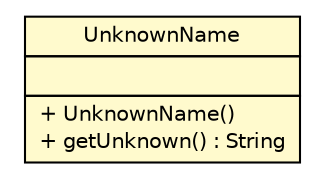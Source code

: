 #!/usr/local/bin/dot
#
# Class diagram 
# Generated by UMLGraph version R5_6 (http://www.umlgraph.org/)
#

digraph G {
	edge [fontname="Helvetica",fontsize=10,labelfontname="Helvetica",labelfontsize=10];
	node [fontname="Helvetica",fontsize=10,shape=plaintext];
	nodesep=0.25;
	ranksep=0.5;
	// sorcer.util.UnknownName
	c504503 [label=<<table title="sorcer.util.UnknownName" border="0" cellborder="1" cellspacing="0" cellpadding="2" port="p" bgcolor="lemonChiffon" href="./UnknownName.html">
		<tr><td><table border="0" cellspacing="0" cellpadding="1">
<tr><td align="center" balign="center"> UnknownName </td></tr>
		</table></td></tr>
		<tr><td><table border="0" cellspacing="0" cellpadding="1">
<tr><td align="left" balign="left">  </td></tr>
		</table></td></tr>
		<tr><td><table border="0" cellspacing="0" cellpadding="1">
<tr><td align="left" balign="left"> + UnknownName() </td></tr>
<tr><td align="left" balign="left"> + getUnknown() : String </td></tr>
		</table></td></tr>
		</table>>, URL="./UnknownName.html", fontname="Helvetica", fontcolor="black", fontsize=10.0];
}

